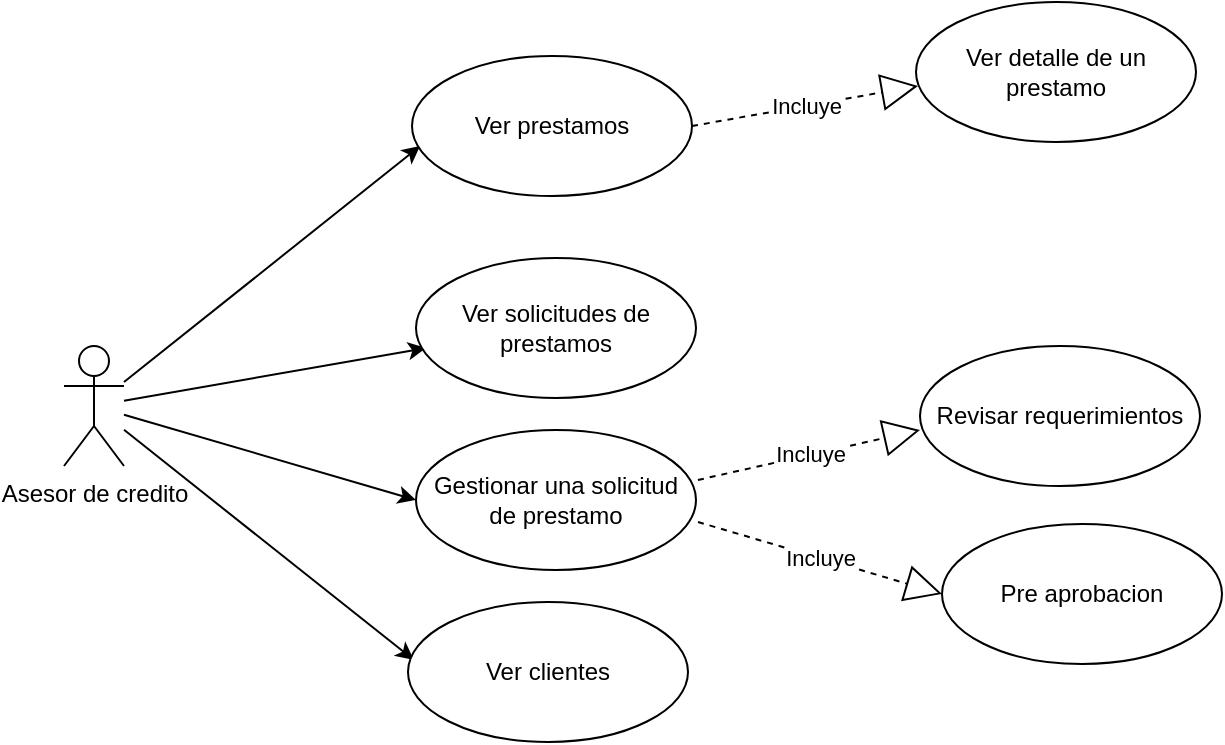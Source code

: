 <mxfile>
    <diagram id="lYqCCSivvWOmUkkDO7KY" name="Page-1">
        <mxGraphModel dx="1277" dy="785" grid="0" gridSize="10" guides="1" tooltips="1" connect="1" arrows="1" fold="1" page="0" pageScale="1" pageWidth="850" pageHeight="1100" math="0" shadow="0">
            <root>
                <mxCell id="0"/>
                <mxCell id="1" parent="0"/>
                <mxCell id="11" style="edgeStyle=none;html=1;entryX=0.029;entryY=0.643;entryDx=0;entryDy=0;entryPerimeter=0;" parent="1" source="2" target="3" edge="1">
                    <mxGeometry relative="1" as="geometry"/>
                </mxCell>
                <mxCell id="12" style="edgeStyle=none;html=1;entryX=0.036;entryY=0.643;entryDx=0;entryDy=0;entryPerimeter=0;" parent="1" source="2" target="8" edge="1">
                    <mxGeometry relative="1" as="geometry"/>
                </mxCell>
                <mxCell id="13" style="edgeStyle=none;html=1;entryX=0.021;entryY=0.414;entryDx=0;entryDy=0;entryPerimeter=0;" parent="1" source="2" target="5" edge="1">
                    <mxGeometry relative="1" as="geometry"/>
                </mxCell>
                <mxCell id="2" value="Asesor de credito" style="shape=umlActor;verticalLabelPosition=bottom;verticalAlign=top;html=1;" parent="1" vertex="1">
                    <mxGeometry x="7" y="215" width="30" height="60" as="geometry"/>
                </mxCell>
                <mxCell id="3" value="Ver prestamos" style="ellipse;whiteSpace=wrap;html=1;" parent="1" vertex="1">
                    <mxGeometry x="181" y="70" width="140" height="70" as="geometry"/>
                </mxCell>
                <mxCell id="4" value="Incluye" style="endArrow=block;endSize=16;endFill=0;html=1;dashed=1;exitX=1;exitY=0.5;exitDx=0;exitDy=0;entryX=0.007;entryY=0.6;entryDx=0;entryDy=0;entryPerimeter=0;" parent="1" source="3" edge="1" target="7">
                    <mxGeometry width="160" relative="1" as="geometry">
                        <mxPoint x="311" y="63" as="sourcePoint"/>
                        <mxPoint x="429" y="57" as="targetPoint"/>
                    </mxGeometry>
                </mxCell>
                <mxCell id="5" value="Ver clientes" style="ellipse;whiteSpace=wrap;html=1;" parent="1" vertex="1">
                    <mxGeometry x="179" y="343" width="140" height="70" as="geometry"/>
                </mxCell>
                <mxCell id="7" value="Ver detalle de un prestamo" style="ellipse;whiteSpace=wrap;html=1;" parent="1" vertex="1">
                    <mxGeometry x="433" y="43" width="140" height="70" as="geometry"/>
                </mxCell>
                <mxCell id="8" value="Ver solicitudes de prestamos" style="ellipse;whiteSpace=wrap;html=1;" parent="1" vertex="1">
                    <mxGeometry x="183" y="171" width="140" height="70" as="geometry"/>
                </mxCell>
                <mxCell id="9" value="Gestionar una solicitud de prestamo" style="ellipse;whiteSpace=wrap;html=1;" parent="1" vertex="1">
                    <mxGeometry x="183" y="257" width="140" height="70" as="geometry"/>
                </mxCell>
                <mxCell id="15" value="Pre aprobacion" style="ellipse;whiteSpace=wrap;html=1;" parent="1" vertex="1">
                    <mxGeometry x="446" y="304" width="140" height="70" as="geometry"/>
                </mxCell>
                <mxCell id="16" value="Incluye" style="endArrow=block;endSize=16;endFill=0;html=1;dashed=1;entryX=0;entryY=0.5;entryDx=0;entryDy=0;" parent="1" target="15" edge="1">
                    <mxGeometry width="160" relative="1" as="geometry">
                        <mxPoint x="324" y="303" as="sourcePoint"/>
                        <mxPoint x="692.94" y="105" as="targetPoint"/>
                    </mxGeometry>
                </mxCell>
                <mxCell id="18" style="edgeStyle=none;html=1;entryX=0;entryY=0.5;entryDx=0;entryDy=0;" edge="1" parent="1" source="2" target="9">
                    <mxGeometry relative="1" as="geometry">
                        <mxPoint x="47" y="252.381" as="sourcePoint"/>
                        <mxPoint x="198.04" y="226.01" as="targetPoint"/>
                    </mxGeometry>
                </mxCell>
                <mxCell id="19" value="Revisar requerimientos" style="ellipse;whiteSpace=wrap;html=1;" vertex="1" parent="1">
                    <mxGeometry x="435" y="215" width="140" height="70" as="geometry"/>
                </mxCell>
                <mxCell id="20" value="Incluye" style="endArrow=block;endSize=16;endFill=0;html=1;dashed=1;exitX=1.007;exitY=0.357;exitDx=0;exitDy=0;entryX=0;entryY=0.6;entryDx=0;entryDy=0;exitPerimeter=0;entryPerimeter=0;" edge="1" parent="1" source="9" target="19">
                    <mxGeometry width="160" relative="1" as="geometry">
                        <mxPoint x="332.02" y="295.98" as="sourcePoint"/>
                        <mxPoint x="456" y="349" as="targetPoint"/>
                    </mxGeometry>
                </mxCell>
            </root>
        </mxGraphModel>
    </diagram>
</mxfile>